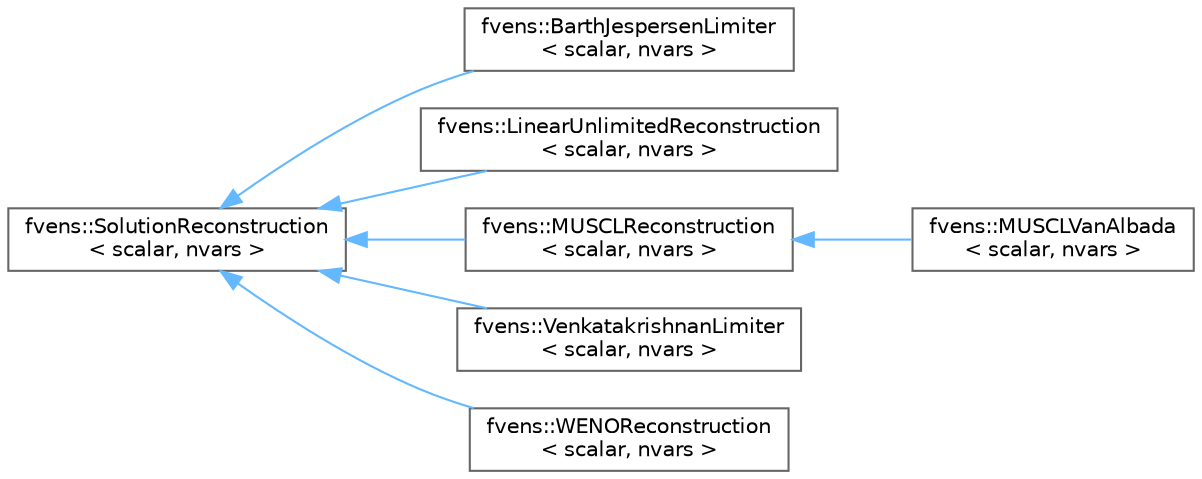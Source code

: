 digraph "Graphical Class Hierarchy"
{
 // LATEX_PDF_SIZE
  bgcolor="transparent";
  edge [fontname=Helvetica,fontsize=10,labelfontname=Helvetica,labelfontsize=10];
  node [fontname=Helvetica,fontsize=10,shape=box,height=0.2,width=0.4];
  rankdir="LR";
  Node0 [id="Node000000",label="fvens::SolutionReconstruction\l\< scalar, nvars \>",height=0.2,width=0.4,color="grey40", fillcolor="white", style="filled",URL="$classfvens_1_1SolutionReconstruction.html",tooltip="Abstract class for computing face values from cell-centered values and gradients."];
  Node0 -> Node1 [id="edge33_Node000000_Node000001",dir="back",color="steelblue1",style="solid",tooltip=" "];
  Node1 [id="Node000001",label="fvens::BarthJespersenLimiter\l\< scalar, nvars \>",height=0.2,width=0.4,color="grey40", fillcolor="white", style="filled",URL="$classfvens_1_1BarthJespersenLimiter.html",tooltip="Non-differentiable multidimensional slope limiter for linear reconstruction."];
  Node0 -> Node2 [id="edge34_Node000000_Node000002",dir="back",color="steelblue1",style="solid",tooltip=" "];
  Node2 [id="Node000002",label="fvens::LinearUnlimitedReconstruction\l\< scalar, nvars \>",height=0.2,width=0.4,color="grey40", fillcolor="white", style="filled",URL="$classfvens_1_1LinearUnlimitedReconstruction.html",tooltip=" "];
  Node0 -> Node3 [id="edge35_Node000000_Node000003",dir="back",color="steelblue1",style="solid",tooltip=" "];
  Node3 [id="Node000003",label="fvens::MUSCLReconstruction\l\< scalar, nvars \>",height=0.2,width=0.4,color="grey40", fillcolor="white", style="filled",URL="$classfvens_1_1MUSCLReconstruction.html",tooltip="Provides common functionality for computing face values using MUSCL reconstruciton."];
  Node3 -> Node4 [id="edge36_Node000003_Node000004",dir="back",color="steelblue1",style="solid",tooltip=" "];
  Node4 [id="Node000004",label="fvens::MUSCLVanAlbada\l\< scalar, nvars \>",height=0.2,width=0.4,color="grey40", fillcolor="white", style="filled",URL="$classfvens_1_1MUSCLVanAlbada.html",tooltip="Computes face values using MUSCL reconstruciton with Van-Albada limiter."];
  Node0 -> Node5 [id="edge37_Node000000_Node000005",dir="back",color="steelblue1",style="solid",tooltip=" "];
  Node5 [id="Node000005",label="fvens::VenkatakrishnanLimiter\l\< scalar, nvars \>",height=0.2,width=0.4,color="grey40", fillcolor="white", style="filled",URL="$classfvens_1_1VenkatakrishnanLimiter.html",tooltip="Differentiable modification of Barth-Jespersen limiter."];
  Node0 -> Node6 [id="edge38_Node000000_Node000006",dir="back",color="steelblue1",style="solid",tooltip=" "];
  Node6 [id="Node000006",label="fvens::WENOReconstruction\l\< scalar, nvars \>",height=0.2,width=0.4,color="grey40", fillcolor="white", style="filled",URL="$classfvens_1_1WENOReconstruction.html",tooltip=" "];
}
